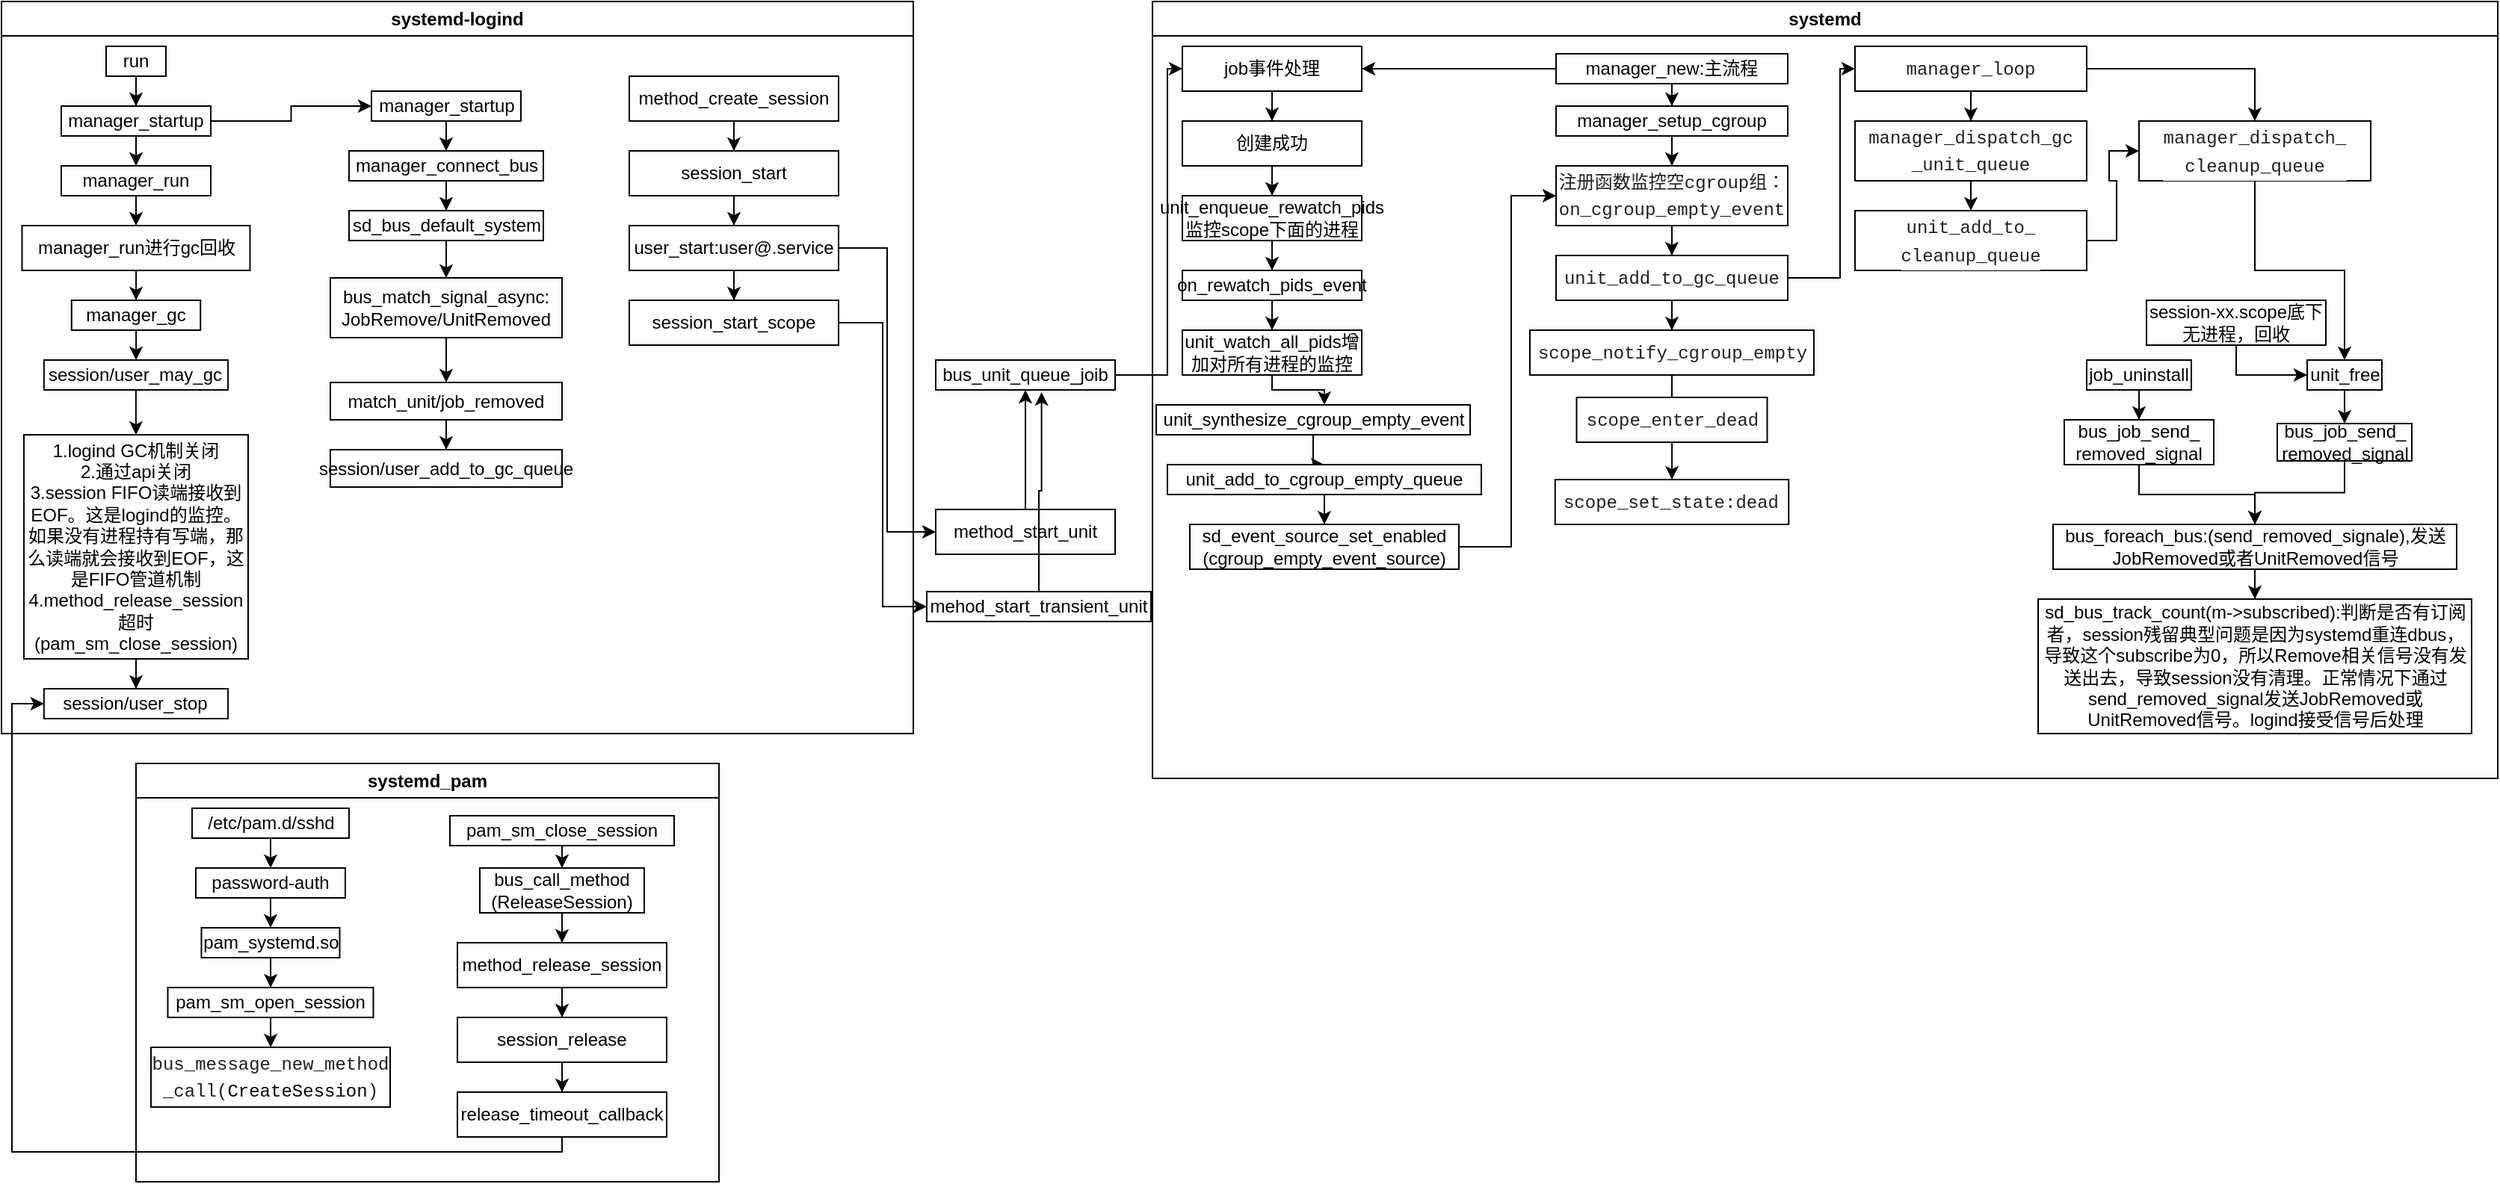 <mxfile version="21.6.8" type="device">
  <diagram name="第 1 页" id="4botKnZPZgRAJB4ThrQ-">
    <mxGraphModel dx="2288" dy="1033" grid="1" gridSize="10" guides="1" tooltips="1" connect="1" arrows="1" fold="1" page="1" pageScale="1" pageWidth="827" pageHeight="1169" math="0" shadow="0">
      <root>
        <mxCell id="0" />
        <mxCell id="1" parent="0" />
        <mxCell id="ff8AUM6FAH6PXLrO94gb-1" value="systemd-logind" style="swimlane;whiteSpace=wrap;html=1;" parent="1" vertex="1">
          <mxGeometry x="-280" y="20" width="610" height="490" as="geometry" />
        </mxCell>
        <mxCell id="ff8AUM6FAH6PXLrO94gb-5" value="" style="edgeStyle=orthogonalEdgeStyle;rounded=0;orthogonalLoop=1;jettySize=auto;html=1;" parent="ff8AUM6FAH6PXLrO94gb-1" source="ff8AUM6FAH6PXLrO94gb-3" target="ff8AUM6FAH6PXLrO94gb-4" edge="1">
          <mxGeometry relative="1" as="geometry" />
        </mxCell>
        <mxCell id="ff8AUM6FAH6PXLrO94gb-3" value="run" style="rounded=0;whiteSpace=wrap;html=1;" parent="ff8AUM6FAH6PXLrO94gb-1" vertex="1">
          <mxGeometry x="70" y="30" width="40" height="20" as="geometry" />
        </mxCell>
        <mxCell id="ff8AUM6FAH6PXLrO94gb-7" value="" style="edgeStyle=orthogonalEdgeStyle;rounded=0;orthogonalLoop=1;jettySize=auto;html=1;" parent="ff8AUM6FAH6PXLrO94gb-1" source="ff8AUM6FAH6PXLrO94gb-4" target="ff8AUM6FAH6PXLrO94gb-6" edge="1">
          <mxGeometry relative="1" as="geometry" />
        </mxCell>
        <mxCell id="ff8AUM6FAH6PXLrO94gb-9" value="" style="edgeStyle=orthogonalEdgeStyle;rounded=0;orthogonalLoop=1;jettySize=auto;html=1;" parent="ff8AUM6FAH6PXLrO94gb-1" source="ff8AUM6FAH6PXLrO94gb-4" target="ff8AUM6FAH6PXLrO94gb-8" edge="1">
          <mxGeometry relative="1" as="geometry" />
        </mxCell>
        <mxCell id="ff8AUM6FAH6PXLrO94gb-4" value="manager_startup" style="rounded=0;whiteSpace=wrap;html=1;" parent="ff8AUM6FAH6PXLrO94gb-1" vertex="1">
          <mxGeometry x="40" y="70" width="100" height="20" as="geometry" />
        </mxCell>
        <mxCell id="fsKY5Mfq22CwUaqsBOQk-60" value="" style="edgeStyle=orthogonalEdgeStyle;rounded=0;orthogonalLoop=1;jettySize=auto;html=1;" edge="1" parent="ff8AUM6FAH6PXLrO94gb-1" source="ff8AUM6FAH6PXLrO94gb-6" target="ff8AUM6FAH6PXLrO94gb-86">
          <mxGeometry relative="1" as="geometry" />
        </mxCell>
        <mxCell id="ff8AUM6FAH6PXLrO94gb-6" value="manager_run" style="rounded=0;whiteSpace=wrap;html=1;" parent="ff8AUM6FAH6PXLrO94gb-1" vertex="1">
          <mxGeometry x="40" y="110" width="100" height="20" as="geometry" />
        </mxCell>
        <mxCell id="ff8AUM6FAH6PXLrO94gb-11" value="" style="edgeStyle=orthogonalEdgeStyle;rounded=0;orthogonalLoop=1;jettySize=auto;html=1;" parent="ff8AUM6FAH6PXLrO94gb-1" source="ff8AUM6FAH6PXLrO94gb-8" target="ff8AUM6FAH6PXLrO94gb-10" edge="1">
          <mxGeometry relative="1" as="geometry" />
        </mxCell>
        <mxCell id="ff8AUM6FAH6PXLrO94gb-8" value="manager_startup" style="rounded=0;whiteSpace=wrap;html=1;" parent="ff8AUM6FAH6PXLrO94gb-1" vertex="1">
          <mxGeometry x="247.5" y="60" width="100" height="20" as="geometry" />
        </mxCell>
        <mxCell id="ff8AUM6FAH6PXLrO94gb-13" value="" style="edgeStyle=orthogonalEdgeStyle;rounded=0;orthogonalLoop=1;jettySize=auto;html=1;" parent="ff8AUM6FAH6PXLrO94gb-1" source="ff8AUM6FAH6PXLrO94gb-10" target="ff8AUM6FAH6PXLrO94gb-12" edge="1">
          <mxGeometry relative="1" as="geometry" />
        </mxCell>
        <mxCell id="ff8AUM6FAH6PXLrO94gb-10" value="manager_connect_bus" style="rounded=0;whiteSpace=wrap;html=1;" parent="ff8AUM6FAH6PXLrO94gb-1" vertex="1">
          <mxGeometry x="232.5" y="100" width="130" height="20" as="geometry" />
        </mxCell>
        <mxCell id="ff8AUM6FAH6PXLrO94gb-92" style="edgeStyle=orthogonalEdgeStyle;rounded=0;orthogonalLoop=1;jettySize=auto;html=1;entryX=0.5;entryY=0;entryDx=0;entryDy=0;" parent="ff8AUM6FAH6PXLrO94gb-1" source="ff8AUM6FAH6PXLrO94gb-12" target="ff8AUM6FAH6PXLrO94gb-14" edge="1">
          <mxGeometry relative="1" as="geometry" />
        </mxCell>
        <mxCell id="ff8AUM6FAH6PXLrO94gb-12" value="sd_bus_default_system" style="rounded=0;whiteSpace=wrap;html=1;" parent="ff8AUM6FAH6PXLrO94gb-1" vertex="1">
          <mxGeometry x="232.5" y="140" width="130" height="20" as="geometry" />
        </mxCell>
        <mxCell id="fsKY5Mfq22CwUaqsBOQk-53" value="" style="edgeStyle=orthogonalEdgeStyle;rounded=0;orthogonalLoop=1;jettySize=auto;html=1;" edge="1" parent="ff8AUM6FAH6PXLrO94gb-1" source="ff8AUM6FAH6PXLrO94gb-14" target="fsKY5Mfq22CwUaqsBOQk-52">
          <mxGeometry relative="1" as="geometry" />
        </mxCell>
        <mxCell id="ff8AUM6FAH6PXLrO94gb-14" value="bus_match_signal_async:&lt;br&gt;JobRemove/UnitRemoved" style="rounded=0;whiteSpace=wrap;html=1;" parent="ff8AUM6FAH6PXLrO94gb-1" vertex="1">
          <mxGeometry x="220" y="185" width="155" height="40" as="geometry" />
        </mxCell>
        <mxCell id="ff8AUM6FAH6PXLrO94gb-36" value="" style="edgeStyle=orthogonalEdgeStyle;rounded=0;orthogonalLoop=1;jettySize=auto;html=1;" parent="ff8AUM6FAH6PXLrO94gb-1" source="ff8AUM6FAH6PXLrO94gb-34" target="ff8AUM6FAH6PXLrO94gb-35" edge="1">
          <mxGeometry relative="1" as="geometry" />
        </mxCell>
        <mxCell id="ff8AUM6FAH6PXLrO94gb-34" value="method_create_session" style="rounded=0;whiteSpace=wrap;html=1;" parent="ff8AUM6FAH6PXLrO94gb-1" vertex="1">
          <mxGeometry x="420" y="50" width="140" height="30" as="geometry" />
        </mxCell>
        <mxCell id="ff8AUM6FAH6PXLrO94gb-40" style="edgeStyle=orthogonalEdgeStyle;rounded=0;orthogonalLoop=1;jettySize=auto;html=1;" parent="ff8AUM6FAH6PXLrO94gb-1" source="ff8AUM6FAH6PXLrO94gb-35" target="ff8AUM6FAH6PXLrO94gb-38" edge="1">
          <mxGeometry relative="1" as="geometry" />
        </mxCell>
        <mxCell id="ff8AUM6FAH6PXLrO94gb-35" value="session_start" style="rounded=0;whiteSpace=wrap;html=1;" parent="ff8AUM6FAH6PXLrO94gb-1" vertex="1">
          <mxGeometry x="420" y="100" width="140" height="30" as="geometry" />
        </mxCell>
        <mxCell id="ff8AUM6FAH6PXLrO94gb-42" value="" style="edgeStyle=orthogonalEdgeStyle;rounded=0;orthogonalLoop=1;jettySize=auto;html=1;" parent="ff8AUM6FAH6PXLrO94gb-1" source="ff8AUM6FAH6PXLrO94gb-38" target="ff8AUM6FAH6PXLrO94gb-41" edge="1">
          <mxGeometry relative="1" as="geometry" />
        </mxCell>
        <mxCell id="ff8AUM6FAH6PXLrO94gb-38" value="user_start:user@.service" style="rounded=0;whiteSpace=wrap;html=1;" parent="ff8AUM6FAH6PXLrO94gb-1" vertex="1">
          <mxGeometry x="420" y="150" width="140" height="30" as="geometry" />
        </mxCell>
        <mxCell id="ff8AUM6FAH6PXLrO94gb-41" value="session_start_scope" style="rounded=0;whiteSpace=wrap;html=1;" parent="ff8AUM6FAH6PXLrO94gb-1" vertex="1">
          <mxGeometry x="420" y="200" width="140" height="30" as="geometry" />
        </mxCell>
        <mxCell id="fsKY5Mfq22CwUaqsBOQk-62" value="" style="edgeStyle=orthogonalEdgeStyle;rounded=0;orthogonalLoop=1;jettySize=auto;html=1;" edge="1" parent="ff8AUM6FAH6PXLrO94gb-1" source="ff8AUM6FAH6PXLrO94gb-86" target="fsKY5Mfq22CwUaqsBOQk-61">
          <mxGeometry relative="1" as="geometry" />
        </mxCell>
        <mxCell id="ff8AUM6FAH6PXLrO94gb-86" value="manager_run进行gc回收" style="rounded=0;whiteSpace=wrap;html=1;" parent="ff8AUM6FAH6PXLrO94gb-1" vertex="1">
          <mxGeometry x="13.75" y="150" width="152.5" height="30" as="geometry" />
        </mxCell>
        <mxCell id="fsKY5Mfq22CwUaqsBOQk-55" value="" style="edgeStyle=orthogonalEdgeStyle;rounded=0;orthogonalLoop=1;jettySize=auto;html=1;" edge="1" parent="ff8AUM6FAH6PXLrO94gb-1" source="fsKY5Mfq22CwUaqsBOQk-52" target="fsKY5Mfq22CwUaqsBOQk-54">
          <mxGeometry relative="1" as="geometry" />
        </mxCell>
        <mxCell id="fsKY5Mfq22CwUaqsBOQk-52" value="match_unit/job_removed" style="rounded=0;whiteSpace=wrap;html=1;" vertex="1" parent="ff8AUM6FAH6PXLrO94gb-1">
          <mxGeometry x="220" y="255" width="155" height="25" as="geometry" />
        </mxCell>
        <mxCell id="fsKY5Mfq22CwUaqsBOQk-54" value="session/user_add_to_gc_queue" style="rounded=0;whiteSpace=wrap;html=1;" vertex="1" parent="ff8AUM6FAH6PXLrO94gb-1">
          <mxGeometry x="220" y="300" width="155" height="25" as="geometry" />
        </mxCell>
        <mxCell id="fsKY5Mfq22CwUaqsBOQk-64" value="" style="edgeStyle=orthogonalEdgeStyle;rounded=0;orthogonalLoop=1;jettySize=auto;html=1;" edge="1" parent="ff8AUM6FAH6PXLrO94gb-1" source="fsKY5Mfq22CwUaqsBOQk-61" target="fsKY5Mfq22CwUaqsBOQk-63">
          <mxGeometry relative="1" as="geometry" />
        </mxCell>
        <mxCell id="fsKY5Mfq22CwUaqsBOQk-61" value="manager_gc" style="rounded=0;whiteSpace=wrap;html=1;" vertex="1" parent="ff8AUM6FAH6PXLrO94gb-1">
          <mxGeometry x="46.88" y="200" width="86.25" height="20" as="geometry" />
        </mxCell>
        <mxCell id="fsKY5Mfq22CwUaqsBOQk-91" style="edgeStyle=orthogonalEdgeStyle;rounded=0;orthogonalLoop=1;jettySize=auto;html=1;entryX=0.5;entryY=0;entryDx=0;entryDy=0;" edge="1" parent="ff8AUM6FAH6PXLrO94gb-1" source="fsKY5Mfq22CwUaqsBOQk-63" target="fsKY5Mfq22CwUaqsBOQk-68">
          <mxGeometry relative="1" as="geometry" />
        </mxCell>
        <mxCell id="fsKY5Mfq22CwUaqsBOQk-63" value="session/user_may_gc" style="rounded=0;whiteSpace=wrap;html=1;" vertex="1" parent="ff8AUM6FAH6PXLrO94gb-1">
          <mxGeometry x="28.44" y="240" width="123.12" height="20" as="geometry" />
        </mxCell>
        <mxCell id="fsKY5Mfq22CwUaqsBOQk-69" value="session/user_stop" style="rounded=0;whiteSpace=wrap;html=1;" vertex="1" parent="ff8AUM6FAH6PXLrO94gb-1">
          <mxGeometry x="28.44" y="460" width="123.12" height="20" as="geometry" />
        </mxCell>
        <mxCell id="fsKY5Mfq22CwUaqsBOQk-75" style="edgeStyle=orthogonalEdgeStyle;rounded=0;orthogonalLoop=1;jettySize=auto;html=1;entryX=0.5;entryY=0;entryDx=0;entryDy=0;" edge="1" parent="ff8AUM6FAH6PXLrO94gb-1" source="fsKY5Mfq22CwUaqsBOQk-68" target="fsKY5Mfq22CwUaqsBOQk-69">
          <mxGeometry relative="1" as="geometry" />
        </mxCell>
        <mxCell id="fsKY5Mfq22CwUaqsBOQk-68" value="1.logind GC机制关闭&lt;br&gt;2.通过api关闭&lt;br&gt;3.session FIFO读端接收到EOF。这是logind的监控。如果没有进程持有写端，那么读端就会接收到EOF，这是FIFO管道机制&lt;br&gt;4.method_release_session超时(pam_sm_close_session)" style="whiteSpace=wrap;html=1;aspect=fixed;" vertex="1" parent="ff8AUM6FAH6PXLrO94gb-1">
          <mxGeometry x="15" y="290" width="150" height="150" as="geometry" />
        </mxCell>
        <mxCell id="ff8AUM6FAH6PXLrO94gb-2" value="systemd" style="swimlane;whiteSpace=wrap;html=1;" parent="1" vertex="1">
          <mxGeometry x="490" y="20" width="900" height="520" as="geometry" />
        </mxCell>
        <mxCell id="ff8AUM6FAH6PXLrO94gb-60" value="" style="edgeStyle=orthogonalEdgeStyle;rounded=0;orthogonalLoop=1;jettySize=auto;html=1;" parent="ff8AUM6FAH6PXLrO94gb-2" source="ff8AUM6FAH6PXLrO94gb-57" target="ff8AUM6FAH6PXLrO94gb-59" edge="1">
          <mxGeometry relative="1" as="geometry" />
        </mxCell>
        <mxCell id="ff8AUM6FAH6PXLrO94gb-57" value="job事件处理" style="rounded=0;whiteSpace=wrap;html=1;" parent="ff8AUM6FAH6PXLrO94gb-2" vertex="1">
          <mxGeometry x="20" y="30" width="120" height="30" as="geometry" />
        </mxCell>
        <mxCell id="fsKY5Mfq22CwUaqsBOQk-14" value="" style="edgeStyle=orthogonalEdgeStyle;rounded=0;orthogonalLoop=1;jettySize=auto;html=1;" edge="1" parent="ff8AUM6FAH6PXLrO94gb-2" source="ff8AUM6FAH6PXLrO94gb-59" target="fsKY5Mfq22CwUaqsBOQk-13">
          <mxGeometry relative="1" as="geometry" />
        </mxCell>
        <mxCell id="ff8AUM6FAH6PXLrO94gb-59" value="创建成功" style="rounded=0;whiteSpace=wrap;html=1;" parent="ff8AUM6FAH6PXLrO94gb-2" vertex="1">
          <mxGeometry x="20" y="80" width="120" height="30" as="geometry" />
        </mxCell>
        <mxCell id="ff8AUM6FAH6PXLrO94gb-64" value="" style="edgeStyle=orthogonalEdgeStyle;rounded=0;orthogonalLoop=1;jettySize=auto;html=1;" parent="ff8AUM6FAH6PXLrO94gb-2" source="ff8AUM6FAH6PXLrO94gb-61" target="ff8AUM6FAH6PXLrO94gb-63" edge="1">
          <mxGeometry relative="1" as="geometry" />
        </mxCell>
        <mxCell id="ff8AUM6FAH6PXLrO94gb-61" value="job_uninstall" style="rounded=0;whiteSpace=wrap;html=1;" parent="ff8AUM6FAH6PXLrO94gb-2" vertex="1">
          <mxGeometry x="625" y="240" width="70" height="20" as="geometry" />
        </mxCell>
        <mxCell id="ff8AUM6FAH6PXLrO94gb-66" value="" style="edgeStyle=orthogonalEdgeStyle;rounded=0;orthogonalLoop=1;jettySize=auto;html=1;" parent="ff8AUM6FAH6PXLrO94gb-2" source="ff8AUM6FAH6PXLrO94gb-62" target="ff8AUM6FAH6PXLrO94gb-65" edge="1">
          <mxGeometry relative="1" as="geometry" />
        </mxCell>
        <mxCell id="ff8AUM6FAH6PXLrO94gb-62" value="unit_free" style="rounded=0;whiteSpace=wrap;html=1;" parent="ff8AUM6FAH6PXLrO94gb-2" vertex="1">
          <mxGeometry x="772.5" y="240" width="50" height="20" as="geometry" />
        </mxCell>
        <mxCell id="ff8AUM6FAH6PXLrO94gb-68" value="" style="edgeStyle=orthogonalEdgeStyle;rounded=0;orthogonalLoop=1;jettySize=auto;html=1;" parent="ff8AUM6FAH6PXLrO94gb-2" source="ff8AUM6FAH6PXLrO94gb-63" target="ff8AUM6FAH6PXLrO94gb-67" edge="1">
          <mxGeometry relative="1" as="geometry" />
        </mxCell>
        <mxCell id="ff8AUM6FAH6PXLrO94gb-63" value="bus_job_send_&lt;br&gt;removed_signal" style="rounded=0;whiteSpace=wrap;html=1;" parent="ff8AUM6FAH6PXLrO94gb-2" vertex="1">
          <mxGeometry x="610" y="280" width="100" height="30" as="geometry" />
        </mxCell>
        <mxCell id="ff8AUM6FAH6PXLrO94gb-75" style="edgeStyle=orthogonalEdgeStyle;rounded=0;orthogonalLoop=1;jettySize=auto;html=1;entryX=0.5;entryY=0;entryDx=0;entryDy=0;" parent="ff8AUM6FAH6PXLrO94gb-2" source="ff8AUM6FAH6PXLrO94gb-65" target="ff8AUM6FAH6PXLrO94gb-67" edge="1">
          <mxGeometry relative="1" as="geometry" />
        </mxCell>
        <mxCell id="ff8AUM6FAH6PXLrO94gb-65" value="bus_job_send_&lt;br&gt;removed_signal" style="rounded=0;whiteSpace=wrap;html=1;" parent="ff8AUM6FAH6PXLrO94gb-2" vertex="1">
          <mxGeometry x="752.5" y="282.5" width="90" height="25" as="geometry" />
        </mxCell>
        <mxCell id="ff8AUM6FAH6PXLrO94gb-71" value="" style="edgeStyle=orthogonalEdgeStyle;rounded=0;orthogonalLoop=1;jettySize=auto;html=1;" parent="ff8AUM6FAH6PXLrO94gb-2" source="ff8AUM6FAH6PXLrO94gb-67" target="ff8AUM6FAH6PXLrO94gb-70" edge="1">
          <mxGeometry relative="1" as="geometry" />
        </mxCell>
        <mxCell id="ff8AUM6FAH6PXLrO94gb-67" value="bus_foreach_bus:(send_removed_signale),发送JobRemoved或者UnitRemoved信号" style="rounded=0;whiteSpace=wrap;html=1;" parent="ff8AUM6FAH6PXLrO94gb-2" vertex="1">
          <mxGeometry x="602.5" y="350" width="270" height="30" as="geometry" />
        </mxCell>
        <mxCell id="ff8AUM6FAH6PXLrO94gb-70" value="sd_bus_track_count(m-&amp;gt;subscribed):判断是否有订阅者，session残留典型问题是因为systemd重连dbus，导致这个subscribe为0，所以Remove相关信号没有发送出去，导致session没有清理。正常情况下通过send_removed_signal发送JobRemoved或UnitRemoved信号。logind接受信号后处理" style="rounded=0;whiteSpace=wrap;html=1;" parent="ff8AUM6FAH6PXLrO94gb-2" vertex="1">
          <mxGeometry x="592.5" y="400" width="290" height="90" as="geometry" />
        </mxCell>
        <mxCell id="ff8AUM6FAH6PXLrO94gb-78" style="edgeStyle=orthogonalEdgeStyle;rounded=0;orthogonalLoop=1;jettySize=auto;html=1;entryX=0;entryY=0.5;entryDx=0;entryDy=0;" parent="ff8AUM6FAH6PXLrO94gb-2" source="ff8AUM6FAH6PXLrO94gb-76" target="ff8AUM6FAH6PXLrO94gb-62" edge="1">
          <mxGeometry relative="1" as="geometry" />
        </mxCell>
        <mxCell id="ff8AUM6FAH6PXLrO94gb-76" value="session-xx.scope底下无进程，回收" style="rounded=0;whiteSpace=wrap;html=1;" parent="ff8AUM6FAH6PXLrO94gb-2" vertex="1">
          <mxGeometry x="665" y="200" width="120" height="30" as="geometry" />
        </mxCell>
        <mxCell id="fsKY5Mfq22CwUaqsBOQk-4" style="edgeStyle=orthogonalEdgeStyle;rounded=0;orthogonalLoop=1;jettySize=auto;html=1;entryX=1;entryY=0.5;entryDx=0;entryDy=0;" edge="1" parent="ff8AUM6FAH6PXLrO94gb-2" source="fsKY5Mfq22CwUaqsBOQk-1" target="ff8AUM6FAH6PXLrO94gb-57">
          <mxGeometry relative="1" as="geometry" />
        </mxCell>
        <mxCell id="fsKY5Mfq22CwUaqsBOQk-6" value="" style="edgeStyle=orthogonalEdgeStyle;rounded=0;orthogonalLoop=1;jettySize=auto;html=1;" edge="1" parent="ff8AUM6FAH6PXLrO94gb-2" source="fsKY5Mfq22CwUaqsBOQk-1" target="fsKY5Mfq22CwUaqsBOQk-5">
          <mxGeometry relative="1" as="geometry" />
        </mxCell>
        <mxCell id="fsKY5Mfq22CwUaqsBOQk-1" value="manager_new:主流程" style="whiteSpace=wrap;html=1;" vertex="1" parent="ff8AUM6FAH6PXLrO94gb-2">
          <mxGeometry x="270" y="35" width="155" height="20" as="geometry" />
        </mxCell>
        <mxCell id="fsKY5Mfq22CwUaqsBOQk-8" value="" style="edgeStyle=orthogonalEdgeStyle;rounded=0;orthogonalLoop=1;jettySize=auto;html=1;" edge="1" parent="ff8AUM6FAH6PXLrO94gb-2" source="fsKY5Mfq22CwUaqsBOQk-5" target="fsKY5Mfq22CwUaqsBOQk-7">
          <mxGeometry relative="1" as="geometry" />
        </mxCell>
        <mxCell id="fsKY5Mfq22CwUaqsBOQk-5" value="manager_setup_cgroup" style="whiteSpace=wrap;html=1;" vertex="1" parent="ff8AUM6FAH6PXLrO94gb-2">
          <mxGeometry x="270" y="70" width="155" height="20" as="geometry" />
        </mxCell>
        <mxCell id="fsKY5Mfq22CwUaqsBOQk-11" value="" style="edgeStyle=orthogonalEdgeStyle;rounded=0;orthogonalLoop=1;jettySize=auto;html=1;" edge="1" parent="ff8AUM6FAH6PXLrO94gb-2" source="fsKY5Mfq22CwUaqsBOQk-7" target="fsKY5Mfq22CwUaqsBOQk-10">
          <mxGeometry relative="1" as="geometry" />
        </mxCell>
        <mxCell id="fsKY5Mfq22CwUaqsBOQk-7" value="&lt;div style=&quot;font-family: Menlo, Monaco, &amp;quot;Courier New&amp;quot;, monospace; line-height: 18px;&quot;&gt;注册函数监控空cgroup组：on_cgroup_empty_event&lt;/div&gt;" style="whiteSpace=wrap;html=1;labelBackgroundColor=default;fontColor=#1F1F1F;" vertex="1" parent="ff8AUM6FAH6PXLrO94gb-2">
          <mxGeometry x="270" y="110" width="155" height="40" as="geometry" />
        </mxCell>
        <mxCell id="fsKY5Mfq22CwUaqsBOQk-32" style="edgeStyle=orthogonalEdgeStyle;rounded=0;orthogonalLoop=1;jettySize=auto;html=1;entryX=0.5;entryY=0;entryDx=0;entryDy=0;" edge="1" parent="ff8AUM6FAH6PXLrO94gb-2" source="fsKY5Mfq22CwUaqsBOQk-10" target="fsKY5Mfq22CwUaqsBOQk-30">
          <mxGeometry relative="1" as="geometry" />
        </mxCell>
        <mxCell id="fsKY5Mfq22CwUaqsBOQk-40" value="" style="edgeStyle=orthogonalEdgeStyle;rounded=0;orthogonalLoop=1;jettySize=auto;html=1;" edge="1" parent="ff8AUM6FAH6PXLrO94gb-2" source="fsKY5Mfq22CwUaqsBOQk-10" target="fsKY5Mfq22CwUaqsBOQk-39">
          <mxGeometry relative="1" as="geometry">
            <Array as="points">
              <mxPoint x="460" y="185" />
              <mxPoint x="460" y="45" />
            </Array>
          </mxGeometry>
        </mxCell>
        <mxCell id="fsKY5Mfq22CwUaqsBOQk-10" value="&lt;div style=&quot;font-family: Menlo, Monaco, &amp;quot;Courier New&amp;quot;, monospace; line-height: 18px;&quot;&gt;unit_add_to_gc_queue&lt;/div&gt;" style="whiteSpace=wrap;html=1;labelBackgroundColor=default;fontColor=#1F1F1F;" vertex="1" parent="ff8AUM6FAH6PXLrO94gb-2">
          <mxGeometry x="270" y="170" width="155" height="30" as="geometry" />
        </mxCell>
        <mxCell id="fsKY5Mfq22CwUaqsBOQk-18" value="" style="edgeStyle=orthogonalEdgeStyle;rounded=0;orthogonalLoop=1;jettySize=auto;html=1;" edge="1" parent="ff8AUM6FAH6PXLrO94gb-2" source="fsKY5Mfq22CwUaqsBOQk-13" target="fsKY5Mfq22CwUaqsBOQk-17">
          <mxGeometry relative="1" as="geometry" />
        </mxCell>
        <mxCell id="fsKY5Mfq22CwUaqsBOQk-13" value="unit_enqueue_rewatch_pids监控scope下面的进程" style="rounded=0;whiteSpace=wrap;html=1;" vertex="1" parent="ff8AUM6FAH6PXLrO94gb-2">
          <mxGeometry x="20" y="130" width="120" height="30" as="geometry" />
        </mxCell>
        <mxCell id="fsKY5Mfq22CwUaqsBOQk-20" value="" style="edgeStyle=orthogonalEdgeStyle;rounded=0;orthogonalLoop=1;jettySize=auto;html=1;" edge="1" parent="ff8AUM6FAH6PXLrO94gb-2" source="fsKY5Mfq22CwUaqsBOQk-17" target="fsKY5Mfq22CwUaqsBOQk-19">
          <mxGeometry relative="1" as="geometry" />
        </mxCell>
        <mxCell id="fsKY5Mfq22CwUaqsBOQk-17" value="on_rewatch_pids_event" style="rounded=0;whiteSpace=wrap;html=1;" vertex="1" parent="ff8AUM6FAH6PXLrO94gb-2">
          <mxGeometry x="20" y="180" width="120" height="20" as="geometry" />
        </mxCell>
        <mxCell id="fsKY5Mfq22CwUaqsBOQk-22" value="" style="edgeStyle=orthogonalEdgeStyle;rounded=0;orthogonalLoop=1;jettySize=auto;html=1;" edge="1" parent="ff8AUM6FAH6PXLrO94gb-2" source="fsKY5Mfq22CwUaqsBOQk-19" target="fsKY5Mfq22CwUaqsBOQk-21">
          <mxGeometry relative="1" as="geometry">
            <Array as="points">
              <mxPoint x="80" y="260" />
              <mxPoint x="115" y="260" />
            </Array>
          </mxGeometry>
        </mxCell>
        <mxCell id="fsKY5Mfq22CwUaqsBOQk-19" value="unit_watch_all_pids增加对所有进程的监控" style="rounded=0;whiteSpace=wrap;html=1;" vertex="1" parent="ff8AUM6FAH6PXLrO94gb-2">
          <mxGeometry x="20" y="220" width="120" height="30" as="geometry" />
        </mxCell>
        <mxCell id="fsKY5Mfq22CwUaqsBOQk-24" value="" style="edgeStyle=orthogonalEdgeStyle;rounded=0;orthogonalLoop=1;jettySize=auto;html=1;" edge="1" parent="ff8AUM6FAH6PXLrO94gb-2" source="fsKY5Mfq22CwUaqsBOQk-21" target="fsKY5Mfq22CwUaqsBOQk-23">
          <mxGeometry relative="1" as="geometry" />
        </mxCell>
        <mxCell id="fsKY5Mfq22CwUaqsBOQk-21" value="unit_synthesize_cgroup_empty_event" style="rounded=0;whiteSpace=wrap;html=1;" vertex="1" parent="ff8AUM6FAH6PXLrO94gb-2">
          <mxGeometry x="2.5" y="270" width="210" height="20" as="geometry" />
        </mxCell>
        <mxCell id="fsKY5Mfq22CwUaqsBOQk-26" value="" style="edgeStyle=orthogonalEdgeStyle;rounded=0;orthogonalLoop=1;jettySize=auto;html=1;" edge="1" parent="ff8AUM6FAH6PXLrO94gb-2" source="fsKY5Mfq22CwUaqsBOQk-23" target="fsKY5Mfq22CwUaqsBOQk-25">
          <mxGeometry relative="1" as="geometry" />
        </mxCell>
        <mxCell id="fsKY5Mfq22CwUaqsBOQk-23" value="unit_add_to_cgroup_empty_queue" style="rounded=0;whiteSpace=wrap;html=1;" vertex="1" parent="ff8AUM6FAH6PXLrO94gb-2">
          <mxGeometry x="10" y="310" width="210" height="20" as="geometry" />
        </mxCell>
        <mxCell id="fsKY5Mfq22CwUaqsBOQk-27" style="edgeStyle=orthogonalEdgeStyle;rounded=0;orthogonalLoop=1;jettySize=auto;html=1;entryX=0;entryY=0.5;entryDx=0;entryDy=0;" edge="1" parent="ff8AUM6FAH6PXLrO94gb-2" source="fsKY5Mfq22CwUaqsBOQk-25" target="fsKY5Mfq22CwUaqsBOQk-7">
          <mxGeometry relative="1" as="geometry">
            <Array as="points">
              <mxPoint x="240" y="365" />
              <mxPoint x="240" y="130" />
            </Array>
          </mxGeometry>
        </mxCell>
        <mxCell id="fsKY5Mfq22CwUaqsBOQk-25" value="sd_event_source_set_enabled&lt;br&gt;(cgroup_empty_event_source)" style="rounded=0;whiteSpace=wrap;html=1;" vertex="1" parent="ff8AUM6FAH6PXLrO94gb-2">
          <mxGeometry x="25" y="350" width="180" height="30" as="geometry" />
        </mxCell>
        <mxCell id="fsKY5Mfq22CwUaqsBOQk-36" value="" style="edgeStyle=orthogonalEdgeStyle;rounded=0;orthogonalLoop=1;jettySize=auto;html=1;" edge="1" parent="ff8AUM6FAH6PXLrO94gb-2" source="fsKY5Mfq22CwUaqsBOQk-30" target="fsKY5Mfq22CwUaqsBOQk-34">
          <mxGeometry relative="1" as="geometry" />
        </mxCell>
        <mxCell id="fsKY5Mfq22CwUaqsBOQk-30" value="&lt;div style=&quot;font-family: Menlo, Monaco, &amp;quot;Courier New&amp;quot;, monospace; line-height: 18px;&quot;&gt;scope_notify_cgroup_empty&lt;/div&gt;" style="whiteSpace=wrap;html=1;labelBackgroundColor=default;fontColor=#1F1F1F;" vertex="1" parent="ff8AUM6FAH6PXLrO94gb-2">
          <mxGeometry x="252.5" y="220" width="190" height="30" as="geometry" />
        </mxCell>
        <mxCell id="fsKY5Mfq22CwUaqsBOQk-38" value="" style="edgeStyle=orthogonalEdgeStyle;rounded=0;orthogonalLoop=1;jettySize=auto;html=1;" edge="1" parent="ff8AUM6FAH6PXLrO94gb-2" source="fsKY5Mfq22CwUaqsBOQk-34" target="fsKY5Mfq22CwUaqsBOQk-37">
          <mxGeometry relative="1" as="geometry" />
        </mxCell>
        <mxCell id="fsKY5Mfq22CwUaqsBOQk-34" value="&lt;div style=&quot;font-family: Menlo, Monaco, &amp;quot;Courier New&amp;quot;, monospace; line-height: 18px;&quot;&gt;scope_enter_dead&lt;/div&gt;" style="whiteSpace=wrap;html=1;labelBackgroundColor=default;fontColor=#1F1F1F;" vertex="1" parent="ff8AUM6FAH6PXLrO94gb-2">
          <mxGeometry x="283.75" y="265" width="127.5" height="30" as="geometry" />
        </mxCell>
        <mxCell id="fsKY5Mfq22CwUaqsBOQk-37" value="&lt;div style=&quot;font-family: Menlo, Monaco, &amp;quot;Courier New&amp;quot;, monospace; line-height: 18px;&quot;&gt;scope_set_state:dead&lt;/div&gt;" style="whiteSpace=wrap;html=1;labelBackgroundColor=default;fontColor=#1F1F1F;" vertex="1" parent="ff8AUM6FAH6PXLrO94gb-2">
          <mxGeometry x="269.38" y="320" width="156.25" height="30" as="geometry" />
        </mxCell>
        <mxCell id="fsKY5Mfq22CwUaqsBOQk-42" value="" style="edgeStyle=orthogonalEdgeStyle;rounded=0;orthogonalLoop=1;jettySize=auto;html=1;" edge="1" parent="ff8AUM6FAH6PXLrO94gb-2" source="fsKY5Mfq22CwUaqsBOQk-39" target="fsKY5Mfq22CwUaqsBOQk-41">
          <mxGeometry relative="1" as="geometry" />
        </mxCell>
        <mxCell id="fsKY5Mfq22CwUaqsBOQk-47" style="edgeStyle=orthogonalEdgeStyle;rounded=0;orthogonalLoop=1;jettySize=auto;html=1;entryX=0.5;entryY=0;entryDx=0;entryDy=0;" edge="1" parent="ff8AUM6FAH6PXLrO94gb-2" source="fsKY5Mfq22CwUaqsBOQk-39" target="fsKY5Mfq22CwUaqsBOQk-45">
          <mxGeometry relative="1" as="geometry" />
        </mxCell>
        <mxCell id="fsKY5Mfq22CwUaqsBOQk-39" value="&lt;div style=&quot;font-family: Menlo, Monaco, &amp;quot;Courier New&amp;quot;, monospace; line-height: 18px;&quot;&gt;manager_loop&lt;/div&gt;" style="whiteSpace=wrap;html=1;labelBackgroundColor=default;fontColor=#1F1F1F;" vertex="1" parent="ff8AUM6FAH6PXLrO94gb-2">
          <mxGeometry x="470" y="30" width="155" height="30" as="geometry" />
        </mxCell>
        <mxCell id="fsKY5Mfq22CwUaqsBOQk-44" value="" style="edgeStyle=orthogonalEdgeStyle;rounded=0;orthogonalLoop=1;jettySize=auto;html=1;" edge="1" parent="ff8AUM6FAH6PXLrO94gb-2" source="fsKY5Mfq22CwUaqsBOQk-41" target="fsKY5Mfq22CwUaqsBOQk-43">
          <mxGeometry relative="1" as="geometry" />
        </mxCell>
        <mxCell id="fsKY5Mfq22CwUaqsBOQk-41" value="&lt;div style=&quot;font-family: Menlo, Monaco, &amp;quot;Courier New&amp;quot;, monospace; line-height: 18px;&quot;&gt;manager_dispatch_gc&lt;/div&gt;&lt;div style=&quot;font-family: Menlo, Monaco, &amp;quot;Courier New&amp;quot;, monospace; line-height: 18px;&quot;&gt;_unit_queue&lt;/div&gt;" style="whiteSpace=wrap;html=1;labelBackgroundColor=default;fontColor=#1F1F1F;" vertex="1" parent="ff8AUM6FAH6PXLrO94gb-2">
          <mxGeometry x="470" y="80" width="155" height="40" as="geometry" />
        </mxCell>
        <mxCell id="fsKY5Mfq22CwUaqsBOQk-48" style="edgeStyle=orthogonalEdgeStyle;rounded=0;orthogonalLoop=1;jettySize=auto;html=1;entryX=0;entryY=0.5;entryDx=0;entryDy=0;" edge="1" parent="ff8AUM6FAH6PXLrO94gb-2" source="fsKY5Mfq22CwUaqsBOQk-43" target="fsKY5Mfq22CwUaqsBOQk-45">
          <mxGeometry relative="1" as="geometry" />
        </mxCell>
        <mxCell id="fsKY5Mfq22CwUaqsBOQk-43" value="&lt;div style=&quot;line-height: 18px;&quot;&gt;&lt;font face=&quot;Menlo, Monaco, Courier New, monospace&quot;&gt;unit_add_to_&lt;/font&gt;&lt;/div&gt;&lt;div style=&quot;line-height: 18px;&quot;&gt;&lt;font face=&quot;Menlo, Monaco, Courier New, monospace&quot;&gt;cleanup_queue&lt;/font&gt;&lt;br&gt;&lt;/div&gt;" style="whiteSpace=wrap;html=1;labelBackgroundColor=default;fontColor=#1F1F1F;" vertex="1" parent="ff8AUM6FAH6PXLrO94gb-2">
          <mxGeometry x="470" y="140" width="155" height="40" as="geometry" />
        </mxCell>
        <mxCell id="fsKY5Mfq22CwUaqsBOQk-49" style="edgeStyle=orthogonalEdgeStyle;rounded=0;orthogonalLoop=1;jettySize=auto;html=1;entryX=0.5;entryY=0;entryDx=0;entryDy=0;" edge="1" parent="ff8AUM6FAH6PXLrO94gb-2" source="fsKY5Mfq22CwUaqsBOQk-45" target="ff8AUM6FAH6PXLrO94gb-62">
          <mxGeometry relative="1" as="geometry" />
        </mxCell>
        <mxCell id="fsKY5Mfq22CwUaqsBOQk-45" value="&lt;div style=&quot;line-height: 18px;&quot;&gt;&lt;font face=&quot;Menlo, Monaco, Courier New, monospace&quot;&gt;manager_dispatch_&lt;/font&gt;&lt;/div&gt;&lt;div style=&quot;line-height: 18px;&quot;&gt;&lt;font face=&quot;Menlo, Monaco, Courier New, monospace&quot;&gt;cleanup_queue&lt;/font&gt;&lt;br&gt;&lt;/div&gt;" style="whiteSpace=wrap;html=1;labelBackgroundColor=default;fontColor=#1F1F1F;" vertex="1" parent="ff8AUM6FAH6PXLrO94gb-2">
          <mxGeometry x="660" y="80" width="155" height="40" as="geometry" />
        </mxCell>
        <mxCell id="ff8AUM6FAH6PXLrO94gb-16" value="systemd_pam" style="swimlane;whiteSpace=wrap;html=1;" parent="1" vertex="1">
          <mxGeometry x="-190" y="530" width="390" height="280" as="geometry" />
        </mxCell>
        <mxCell id="ff8AUM6FAH6PXLrO94gb-29" value="" style="edgeStyle=orthogonalEdgeStyle;rounded=0;orthogonalLoop=1;jettySize=auto;html=1;" parent="ff8AUM6FAH6PXLrO94gb-16" source="ff8AUM6FAH6PXLrO94gb-18" target="ff8AUM6FAH6PXLrO94gb-28" edge="1">
          <mxGeometry relative="1" as="geometry" />
        </mxCell>
        <mxCell id="ff8AUM6FAH6PXLrO94gb-18" value="pam_systemd.so" style="rounded=0;whiteSpace=wrap;html=1;" parent="ff8AUM6FAH6PXLrO94gb-16" vertex="1">
          <mxGeometry x="43.75" y="110" width="92.5" height="20" as="geometry" />
        </mxCell>
        <mxCell id="ff8AUM6FAH6PXLrO94gb-26" style="edgeStyle=orthogonalEdgeStyle;rounded=0;orthogonalLoop=1;jettySize=auto;html=1;entryX=0.5;entryY=0;entryDx=0;entryDy=0;" parent="ff8AUM6FAH6PXLrO94gb-16" source="ff8AUM6FAH6PXLrO94gb-19" target="ff8AUM6FAH6PXLrO94gb-22" edge="1">
          <mxGeometry relative="1" as="geometry" />
        </mxCell>
        <mxCell id="ff8AUM6FAH6PXLrO94gb-19" value="/etc/pam.d/sshd" style="rounded=0;whiteSpace=wrap;html=1;" parent="ff8AUM6FAH6PXLrO94gb-16" vertex="1">
          <mxGeometry x="37.5" y="30" width="105" height="20" as="geometry" />
        </mxCell>
        <mxCell id="ff8AUM6FAH6PXLrO94gb-27" value="" style="edgeStyle=orthogonalEdgeStyle;rounded=0;orthogonalLoop=1;jettySize=auto;html=1;" parent="ff8AUM6FAH6PXLrO94gb-16" source="ff8AUM6FAH6PXLrO94gb-22" target="ff8AUM6FAH6PXLrO94gb-18" edge="1">
          <mxGeometry relative="1" as="geometry" />
        </mxCell>
        <mxCell id="ff8AUM6FAH6PXLrO94gb-22" value="password-auth" style="rounded=0;whiteSpace=wrap;html=1;" parent="ff8AUM6FAH6PXLrO94gb-16" vertex="1">
          <mxGeometry x="40" y="70" width="100" height="20" as="geometry" />
        </mxCell>
        <mxCell id="ff8AUM6FAH6PXLrO94gb-31" value="" style="edgeStyle=orthogonalEdgeStyle;rounded=0;orthogonalLoop=1;jettySize=auto;html=1;" parent="ff8AUM6FAH6PXLrO94gb-16" source="ff8AUM6FAH6PXLrO94gb-28" target="ff8AUM6FAH6PXLrO94gb-30" edge="1">
          <mxGeometry relative="1" as="geometry" />
        </mxCell>
        <mxCell id="ff8AUM6FAH6PXLrO94gb-28" value="pam_sm_open_session" style="rounded=0;whiteSpace=wrap;html=1;" parent="ff8AUM6FAH6PXLrO94gb-16" vertex="1">
          <mxGeometry x="21.25" y="150" width="137.5" height="20" as="geometry" />
        </mxCell>
        <mxCell id="ff8AUM6FAH6PXLrO94gb-30" value="&lt;div style=&quot;font-family: Menlo, Monaco, &amp;quot;Courier New&amp;quot;, monospace; line-height: 18px;&quot;&gt;&lt;font color=&quot;#1f1f1f&quot;&gt;bus_message_new&lt;/font&gt;&lt;font style=&quot;background-color: initial;&quot; color=&quot;#1f1f1f&quot;&gt;_method&lt;/font&gt;&lt;/div&gt;&lt;div style=&quot;font-family: Menlo, Monaco, &amp;quot;Courier New&amp;quot;, monospace; line-height: 18px;&quot;&gt;&lt;font style=&quot;background-color: initial;&quot; color=&quot;#1f1f1f&quot;&gt;_call(&lt;/font&gt;&lt;span style=&quot;background-color: initial;&quot;&gt;CreateSession&lt;/span&gt;&lt;span style=&quot;background-color: initial; color: rgb(31, 31, 31);&quot;&gt;)&lt;/span&gt;&lt;/div&gt;" style="rounded=0;whiteSpace=wrap;html=1;" parent="ff8AUM6FAH6PXLrO94gb-16" vertex="1">
          <mxGeometry x="10" y="190" width="160" height="40" as="geometry" />
        </mxCell>
        <mxCell id="fsKY5Mfq22CwUaqsBOQk-80" value="" style="edgeStyle=orthogonalEdgeStyle;rounded=0;orthogonalLoop=1;jettySize=auto;html=1;" edge="1" parent="ff8AUM6FAH6PXLrO94gb-16" source="fsKY5Mfq22CwUaqsBOQk-78" target="fsKY5Mfq22CwUaqsBOQk-79">
          <mxGeometry relative="1" as="geometry" />
        </mxCell>
        <mxCell id="fsKY5Mfq22CwUaqsBOQk-78" value="pam_sm_close_session" style="rounded=0;whiteSpace=wrap;html=1;" vertex="1" parent="ff8AUM6FAH6PXLrO94gb-16">
          <mxGeometry x="210" y="35" width="150" height="20" as="geometry" />
        </mxCell>
        <mxCell id="fsKY5Mfq22CwUaqsBOQk-82" value="" style="edgeStyle=orthogonalEdgeStyle;rounded=0;orthogonalLoop=1;jettySize=auto;html=1;" edge="1" parent="ff8AUM6FAH6PXLrO94gb-16" source="fsKY5Mfq22CwUaqsBOQk-79" target="fsKY5Mfq22CwUaqsBOQk-81">
          <mxGeometry relative="1" as="geometry" />
        </mxCell>
        <mxCell id="fsKY5Mfq22CwUaqsBOQk-79" value="bus_call_method&lt;br&gt;(ReleaseSession)" style="rounded=0;whiteSpace=wrap;html=1;" vertex="1" parent="ff8AUM6FAH6PXLrO94gb-16">
          <mxGeometry x="230" y="70" width="110" height="30" as="geometry" />
        </mxCell>
        <mxCell id="fsKY5Mfq22CwUaqsBOQk-84" value="" style="edgeStyle=orthogonalEdgeStyle;rounded=0;orthogonalLoop=1;jettySize=auto;html=1;" edge="1" parent="ff8AUM6FAH6PXLrO94gb-16" source="fsKY5Mfq22CwUaqsBOQk-81" target="fsKY5Mfq22CwUaqsBOQk-83">
          <mxGeometry relative="1" as="geometry" />
        </mxCell>
        <mxCell id="fsKY5Mfq22CwUaqsBOQk-81" value="method_release_session" style="rounded=0;whiteSpace=wrap;html=1;" vertex="1" parent="ff8AUM6FAH6PXLrO94gb-16">
          <mxGeometry x="215" y="120" width="140" height="30" as="geometry" />
        </mxCell>
        <mxCell id="fsKY5Mfq22CwUaqsBOQk-86" value="" style="edgeStyle=orthogonalEdgeStyle;rounded=0;orthogonalLoop=1;jettySize=auto;html=1;" edge="1" parent="ff8AUM6FAH6PXLrO94gb-16" source="fsKY5Mfq22CwUaqsBOQk-83" target="fsKY5Mfq22CwUaqsBOQk-85">
          <mxGeometry relative="1" as="geometry" />
        </mxCell>
        <mxCell id="fsKY5Mfq22CwUaqsBOQk-83" value="session_release" style="rounded=0;whiteSpace=wrap;html=1;" vertex="1" parent="ff8AUM6FAH6PXLrO94gb-16">
          <mxGeometry x="215" y="170" width="140" height="30" as="geometry" />
        </mxCell>
        <mxCell id="fsKY5Mfq22CwUaqsBOQk-85" value="release_timeout_callback" style="rounded=0;whiteSpace=wrap;html=1;" vertex="1" parent="ff8AUM6FAH6PXLrO94gb-16">
          <mxGeometry x="215" y="220" width="140" height="30" as="geometry" />
        </mxCell>
        <mxCell id="ff8AUM6FAH6PXLrO94gb-54" value="" style="edgeStyle=orthogonalEdgeStyle;rounded=0;orthogonalLoop=1;jettySize=auto;html=1;" parent="1" source="ff8AUM6FAH6PXLrO94gb-44" target="ff8AUM6FAH6PXLrO94gb-53" edge="1">
          <mxGeometry relative="1" as="geometry" />
        </mxCell>
        <mxCell id="ff8AUM6FAH6PXLrO94gb-44" value="method_start_unit" style="rounded=0;whiteSpace=wrap;html=1;" parent="1" vertex="1">
          <mxGeometry x="345" y="360" width="120" height="30" as="geometry" />
        </mxCell>
        <mxCell id="ff8AUM6FAH6PXLrO94gb-56" style="edgeStyle=orthogonalEdgeStyle;rounded=0;orthogonalLoop=1;jettySize=auto;html=1;entryX=0.59;entryY=1.074;entryDx=0;entryDy=0;entryPerimeter=0;" parent="1" source="ff8AUM6FAH6PXLrO94gb-48" target="ff8AUM6FAH6PXLrO94gb-53" edge="1">
          <mxGeometry relative="1" as="geometry" />
        </mxCell>
        <mxCell id="ff8AUM6FAH6PXLrO94gb-48" value="mehod_start_transient_unit" style="rounded=0;whiteSpace=wrap;html=1;" parent="1" vertex="1">
          <mxGeometry x="339" y="415" width="150" height="20" as="geometry" />
        </mxCell>
        <mxCell id="ff8AUM6FAH6PXLrO94gb-50" value="" style="edgeStyle=orthogonalEdgeStyle;rounded=0;orthogonalLoop=1;jettySize=auto;html=1;entryX=0;entryY=0.5;entryDx=0;entryDy=0;" parent="1" source="ff8AUM6FAH6PXLrO94gb-38" target="ff8AUM6FAH6PXLrO94gb-44" edge="1">
          <mxGeometry relative="1" as="geometry">
            <mxPoint x="360" y="375" as="targetPoint" />
          </mxGeometry>
        </mxCell>
        <mxCell id="ff8AUM6FAH6PXLrO94gb-51" style="edgeStyle=orthogonalEdgeStyle;rounded=0;orthogonalLoop=1;jettySize=auto;html=1;exitX=0.5;exitY=1;exitDx=0;exitDy=0;" parent="1" source="ff8AUM6FAH6PXLrO94gb-44" target="ff8AUM6FAH6PXLrO94gb-44" edge="1">
          <mxGeometry relative="1" as="geometry" />
        </mxCell>
        <mxCell id="ff8AUM6FAH6PXLrO94gb-69" style="edgeStyle=orthogonalEdgeStyle;rounded=0;orthogonalLoop=1;jettySize=auto;html=1;entryX=0;entryY=0.5;entryDx=0;entryDy=0;" parent="1" source="ff8AUM6FAH6PXLrO94gb-53" target="ff8AUM6FAH6PXLrO94gb-57" edge="1">
          <mxGeometry relative="1" as="geometry">
            <Array as="points">
              <mxPoint x="500" y="270" />
              <mxPoint x="500" y="65" />
            </Array>
          </mxGeometry>
        </mxCell>
        <mxCell id="ff8AUM6FAH6PXLrO94gb-53" value="bus_unit_queue_joib" style="rounded=0;whiteSpace=wrap;html=1;" parent="1" vertex="1">
          <mxGeometry x="345" y="260" width="120" height="20" as="geometry" />
        </mxCell>
        <mxCell id="ff8AUM6FAH6PXLrO94gb-89" style="edgeStyle=orthogonalEdgeStyle;rounded=0;orthogonalLoop=1;jettySize=auto;html=1;entryX=0;entryY=0.5;entryDx=0;entryDy=0;" parent="1" source="ff8AUM6FAH6PXLrO94gb-41" target="ff8AUM6FAH6PXLrO94gb-48" edge="1">
          <mxGeometry relative="1" as="geometry" />
        </mxCell>
        <mxCell id="fsKY5Mfq22CwUaqsBOQk-87" style="edgeStyle=orthogonalEdgeStyle;rounded=0;orthogonalLoop=1;jettySize=auto;html=1;entryX=0;entryY=0.5;entryDx=0;entryDy=0;" edge="1" parent="1" source="fsKY5Mfq22CwUaqsBOQk-85" target="fsKY5Mfq22CwUaqsBOQk-69">
          <mxGeometry relative="1" as="geometry">
            <Array as="points">
              <mxPoint x="95" y="790" />
              <mxPoint x="-273" y="790" />
              <mxPoint x="-273" y="490" />
            </Array>
          </mxGeometry>
        </mxCell>
      </root>
    </mxGraphModel>
  </diagram>
</mxfile>
